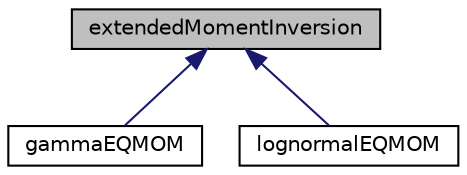 digraph "extendedMomentInversion"
{
  bgcolor="transparent";
  edge [fontname="Helvetica",fontsize="10",labelfontname="Helvetica",labelfontsize="10"];
  node [fontname="Helvetica",fontsize="10",shape=record];
  Node1 [label="extendedMomentInversion",height=0.2,width=0.4,color="black", fillcolor="grey75", style="filled" fontcolor="black"];
  Node1 -> Node2 [dir="back",color="midnightblue",fontsize="10",style="solid",fontname="Helvetica"];
  Node2 [label="gammaEQMOM",height=0.2,width=0.4,color="black",URL="$d4/d51/a00017.html",tooltip="Extended quadrature method of moments with gamma kernel density functions. "];
  Node1 -> Node3 [dir="back",color="midnightblue",fontsize="10",style="solid",fontname="Helvetica"];
  Node3 [label="lognormalEQMOM",height=0.2,width=0.4,color="black",URL="$dc/de2/a00024.html",tooltip="Extended quadrature method of moments with log-normal kernel density functions. "];
}
